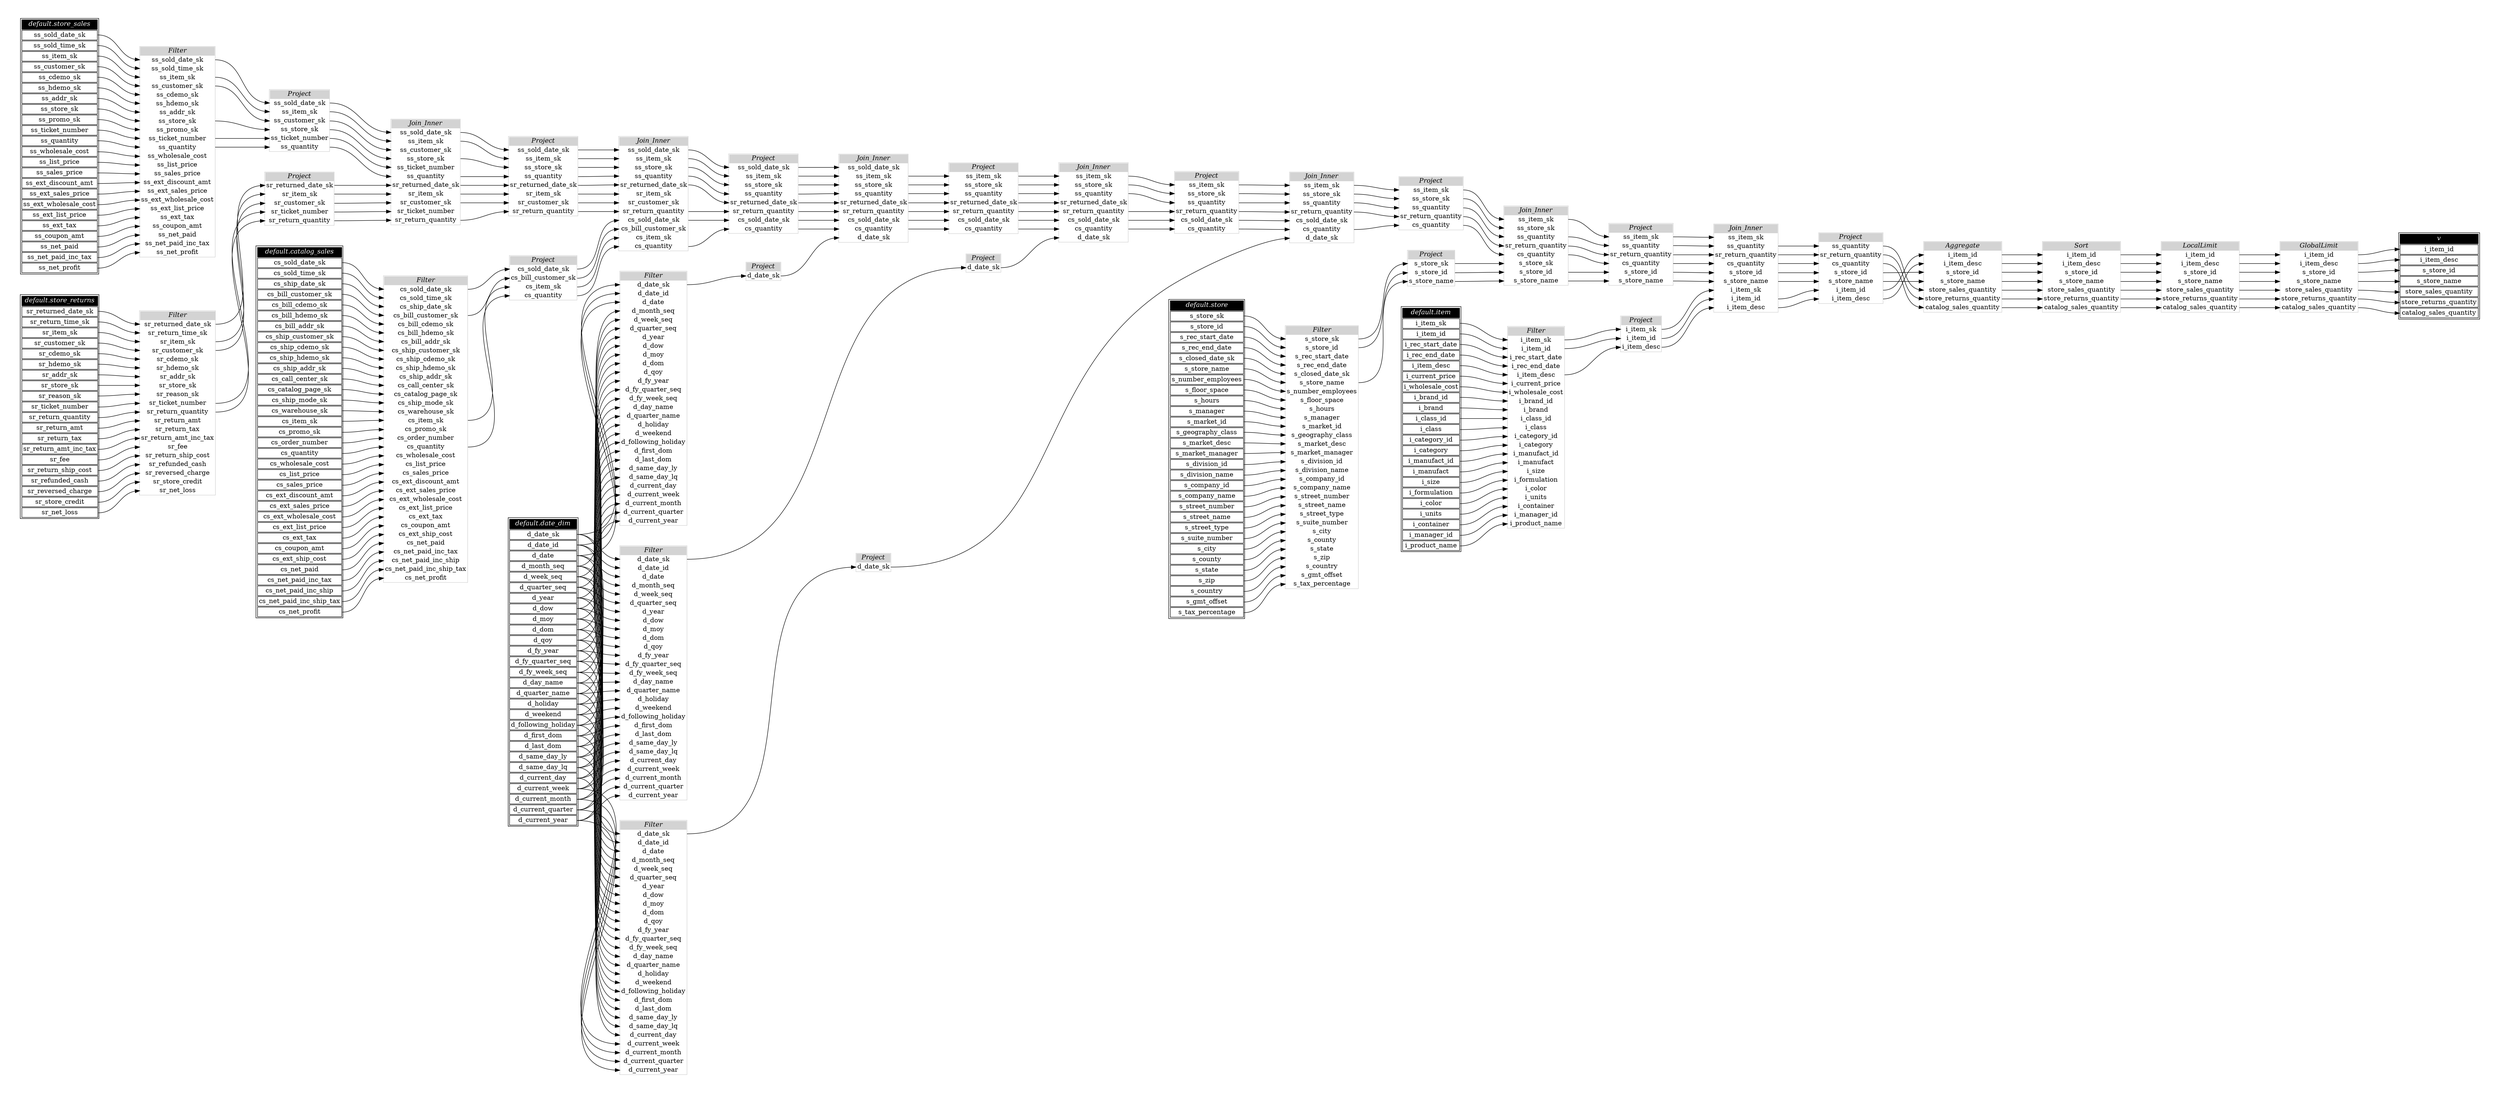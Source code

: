 // Automatically generated by TPCDSFlowTestSuite


digraph {
  graph [pad="0.5" nodesep="0.5" ranksep="1" fontname="Helvetica" rankdir=LR];
  node [shape=plaintext]

  
"Aggregate_7bb63c4" [label=<
<table color="lightgray" border="1" cellborder="0" cellspacing="0">
  <tr><td bgcolor="lightgray" port="nodeName"><i>Aggregate</i></td></tr>
  <tr><td port="0">i_item_id</td></tr>
<tr><td port="1">i_item_desc</td></tr>
<tr><td port="2">s_store_id</td></tr>
<tr><td port="3">s_store_name</td></tr>
<tr><td port="4">store_sales_quantity</td></tr>
<tr><td port="5">store_returns_quantity</td></tr>
<tr><td port="6">catalog_sales_quantity</td></tr>
</table>>];
     

"Filter_0dd4eaf" [label=<
<table color="lightgray" border="1" cellborder="0" cellspacing="0">
  <tr><td bgcolor="lightgray" port="nodeName"><i>Filter</i></td></tr>
  <tr><td port="0">i_item_sk</td></tr>
<tr><td port="1">i_item_id</td></tr>
<tr><td port="2">i_rec_start_date</td></tr>
<tr><td port="3">i_rec_end_date</td></tr>
<tr><td port="4">i_item_desc</td></tr>
<tr><td port="5">i_current_price</td></tr>
<tr><td port="6">i_wholesale_cost</td></tr>
<tr><td port="7">i_brand_id</td></tr>
<tr><td port="8">i_brand</td></tr>
<tr><td port="9">i_class_id</td></tr>
<tr><td port="10">i_class</td></tr>
<tr><td port="11">i_category_id</td></tr>
<tr><td port="12">i_category</td></tr>
<tr><td port="13">i_manufact_id</td></tr>
<tr><td port="14">i_manufact</td></tr>
<tr><td port="15">i_size</td></tr>
<tr><td port="16">i_formulation</td></tr>
<tr><td port="17">i_color</td></tr>
<tr><td port="18">i_units</td></tr>
<tr><td port="19">i_container</td></tr>
<tr><td port="20">i_manager_id</td></tr>
<tr><td port="21">i_product_name</td></tr>
</table>>];
     

"Filter_105c82f" [label=<
<table color="lightgray" border="1" cellborder="0" cellspacing="0">
  <tr><td bgcolor="lightgray" port="nodeName"><i>Filter</i></td></tr>
  <tr><td port="0">ss_sold_date_sk</td></tr>
<tr><td port="1">ss_sold_time_sk</td></tr>
<tr><td port="2">ss_item_sk</td></tr>
<tr><td port="3">ss_customer_sk</td></tr>
<tr><td port="4">ss_cdemo_sk</td></tr>
<tr><td port="5">ss_hdemo_sk</td></tr>
<tr><td port="6">ss_addr_sk</td></tr>
<tr><td port="7">ss_store_sk</td></tr>
<tr><td port="8">ss_promo_sk</td></tr>
<tr><td port="9">ss_ticket_number</td></tr>
<tr><td port="10">ss_quantity</td></tr>
<tr><td port="11">ss_wholesale_cost</td></tr>
<tr><td port="12">ss_list_price</td></tr>
<tr><td port="13">ss_sales_price</td></tr>
<tr><td port="14">ss_ext_discount_amt</td></tr>
<tr><td port="15">ss_ext_sales_price</td></tr>
<tr><td port="16">ss_ext_wholesale_cost</td></tr>
<tr><td port="17">ss_ext_list_price</td></tr>
<tr><td port="18">ss_ext_tax</td></tr>
<tr><td port="19">ss_coupon_amt</td></tr>
<tr><td port="20">ss_net_paid</td></tr>
<tr><td port="21">ss_net_paid_inc_tax</td></tr>
<tr><td port="22">ss_net_profit</td></tr>
</table>>];
     

"Filter_4283d60" [label=<
<table color="lightgray" border="1" cellborder="0" cellspacing="0">
  <tr><td bgcolor="lightgray" port="nodeName"><i>Filter</i></td></tr>
  <tr><td port="0">sr_returned_date_sk</td></tr>
<tr><td port="1">sr_return_time_sk</td></tr>
<tr><td port="2">sr_item_sk</td></tr>
<tr><td port="3">sr_customer_sk</td></tr>
<tr><td port="4">sr_cdemo_sk</td></tr>
<tr><td port="5">sr_hdemo_sk</td></tr>
<tr><td port="6">sr_addr_sk</td></tr>
<tr><td port="7">sr_store_sk</td></tr>
<tr><td port="8">sr_reason_sk</td></tr>
<tr><td port="9">sr_ticket_number</td></tr>
<tr><td port="10">sr_return_quantity</td></tr>
<tr><td port="11">sr_return_amt</td></tr>
<tr><td port="12">sr_return_tax</td></tr>
<tr><td port="13">sr_return_amt_inc_tax</td></tr>
<tr><td port="14">sr_fee</td></tr>
<tr><td port="15">sr_return_ship_cost</td></tr>
<tr><td port="16">sr_refunded_cash</td></tr>
<tr><td port="17">sr_reversed_charge</td></tr>
<tr><td port="18">sr_store_credit</td></tr>
<tr><td port="19">sr_net_loss</td></tr>
</table>>];
     

"Filter_c0fad43" [label=<
<table color="lightgray" border="1" cellborder="0" cellspacing="0">
  <tr><td bgcolor="lightgray" port="nodeName"><i>Filter</i></td></tr>
  <tr><td port="0">d_date_sk</td></tr>
<tr><td port="1">d_date_id</td></tr>
<tr><td port="2">d_date</td></tr>
<tr><td port="3">d_month_seq</td></tr>
<tr><td port="4">d_week_seq</td></tr>
<tr><td port="5">d_quarter_seq</td></tr>
<tr><td port="6">d_year</td></tr>
<tr><td port="7">d_dow</td></tr>
<tr><td port="8">d_moy</td></tr>
<tr><td port="9">d_dom</td></tr>
<tr><td port="10">d_qoy</td></tr>
<tr><td port="11">d_fy_year</td></tr>
<tr><td port="12">d_fy_quarter_seq</td></tr>
<tr><td port="13">d_fy_week_seq</td></tr>
<tr><td port="14">d_day_name</td></tr>
<tr><td port="15">d_quarter_name</td></tr>
<tr><td port="16">d_holiday</td></tr>
<tr><td port="17">d_weekend</td></tr>
<tr><td port="18">d_following_holiday</td></tr>
<tr><td port="19">d_first_dom</td></tr>
<tr><td port="20">d_last_dom</td></tr>
<tr><td port="21">d_same_day_ly</td></tr>
<tr><td port="22">d_same_day_lq</td></tr>
<tr><td port="23">d_current_day</td></tr>
<tr><td port="24">d_current_week</td></tr>
<tr><td port="25">d_current_month</td></tr>
<tr><td port="26">d_current_quarter</td></tr>
<tr><td port="27">d_current_year</td></tr>
</table>>];
     

"Filter_d4abba6" [label=<
<table color="lightgray" border="1" cellborder="0" cellspacing="0">
  <tr><td bgcolor="lightgray" port="nodeName"><i>Filter</i></td></tr>
  <tr><td port="0">s_store_sk</td></tr>
<tr><td port="1">s_store_id</td></tr>
<tr><td port="2">s_rec_start_date</td></tr>
<tr><td port="3">s_rec_end_date</td></tr>
<tr><td port="4">s_closed_date_sk</td></tr>
<tr><td port="5">s_store_name</td></tr>
<tr><td port="6">s_number_employees</td></tr>
<tr><td port="7">s_floor_space</td></tr>
<tr><td port="8">s_hours</td></tr>
<tr><td port="9">s_manager</td></tr>
<tr><td port="10">s_market_id</td></tr>
<tr><td port="11">s_geography_class</td></tr>
<tr><td port="12">s_market_desc</td></tr>
<tr><td port="13">s_market_manager</td></tr>
<tr><td port="14">s_division_id</td></tr>
<tr><td port="15">s_division_name</td></tr>
<tr><td port="16">s_company_id</td></tr>
<tr><td port="17">s_company_name</td></tr>
<tr><td port="18">s_street_number</td></tr>
<tr><td port="19">s_street_name</td></tr>
<tr><td port="20">s_street_type</td></tr>
<tr><td port="21">s_suite_number</td></tr>
<tr><td port="22">s_city</td></tr>
<tr><td port="23">s_county</td></tr>
<tr><td port="24">s_state</td></tr>
<tr><td port="25">s_zip</td></tr>
<tr><td port="26">s_country</td></tr>
<tr><td port="27">s_gmt_offset</td></tr>
<tr><td port="28">s_tax_percentage</td></tr>
</table>>];
     

"Filter_de6e43f" [label=<
<table color="lightgray" border="1" cellborder="0" cellspacing="0">
  <tr><td bgcolor="lightgray" port="nodeName"><i>Filter</i></td></tr>
  <tr><td port="0">d_date_sk</td></tr>
<tr><td port="1">d_date_id</td></tr>
<tr><td port="2">d_date</td></tr>
<tr><td port="3">d_month_seq</td></tr>
<tr><td port="4">d_week_seq</td></tr>
<tr><td port="5">d_quarter_seq</td></tr>
<tr><td port="6">d_year</td></tr>
<tr><td port="7">d_dow</td></tr>
<tr><td port="8">d_moy</td></tr>
<tr><td port="9">d_dom</td></tr>
<tr><td port="10">d_qoy</td></tr>
<tr><td port="11">d_fy_year</td></tr>
<tr><td port="12">d_fy_quarter_seq</td></tr>
<tr><td port="13">d_fy_week_seq</td></tr>
<tr><td port="14">d_day_name</td></tr>
<tr><td port="15">d_quarter_name</td></tr>
<tr><td port="16">d_holiday</td></tr>
<tr><td port="17">d_weekend</td></tr>
<tr><td port="18">d_following_holiday</td></tr>
<tr><td port="19">d_first_dom</td></tr>
<tr><td port="20">d_last_dom</td></tr>
<tr><td port="21">d_same_day_ly</td></tr>
<tr><td port="22">d_same_day_lq</td></tr>
<tr><td port="23">d_current_day</td></tr>
<tr><td port="24">d_current_week</td></tr>
<tr><td port="25">d_current_month</td></tr>
<tr><td port="26">d_current_quarter</td></tr>
<tr><td port="27">d_current_year</td></tr>
</table>>];
     

"Filter_e664146" [label=<
<table color="lightgray" border="1" cellborder="0" cellspacing="0">
  <tr><td bgcolor="lightgray" port="nodeName"><i>Filter</i></td></tr>
  <tr><td port="0">cs_sold_date_sk</td></tr>
<tr><td port="1">cs_sold_time_sk</td></tr>
<tr><td port="2">cs_ship_date_sk</td></tr>
<tr><td port="3">cs_bill_customer_sk</td></tr>
<tr><td port="4">cs_bill_cdemo_sk</td></tr>
<tr><td port="5">cs_bill_hdemo_sk</td></tr>
<tr><td port="6">cs_bill_addr_sk</td></tr>
<tr><td port="7">cs_ship_customer_sk</td></tr>
<tr><td port="8">cs_ship_cdemo_sk</td></tr>
<tr><td port="9">cs_ship_hdemo_sk</td></tr>
<tr><td port="10">cs_ship_addr_sk</td></tr>
<tr><td port="11">cs_call_center_sk</td></tr>
<tr><td port="12">cs_catalog_page_sk</td></tr>
<tr><td port="13">cs_ship_mode_sk</td></tr>
<tr><td port="14">cs_warehouse_sk</td></tr>
<tr><td port="15">cs_item_sk</td></tr>
<tr><td port="16">cs_promo_sk</td></tr>
<tr><td port="17">cs_order_number</td></tr>
<tr><td port="18">cs_quantity</td></tr>
<tr><td port="19">cs_wholesale_cost</td></tr>
<tr><td port="20">cs_list_price</td></tr>
<tr><td port="21">cs_sales_price</td></tr>
<tr><td port="22">cs_ext_discount_amt</td></tr>
<tr><td port="23">cs_ext_sales_price</td></tr>
<tr><td port="24">cs_ext_wholesale_cost</td></tr>
<tr><td port="25">cs_ext_list_price</td></tr>
<tr><td port="26">cs_ext_tax</td></tr>
<tr><td port="27">cs_coupon_amt</td></tr>
<tr><td port="28">cs_ext_ship_cost</td></tr>
<tr><td port="29">cs_net_paid</td></tr>
<tr><td port="30">cs_net_paid_inc_tax</td></tr>
<tr><td port="31">cs_net_paid_inc_ship</td></tr>
<tr><td port="32">cs_net_paid_inc_ship_tax</td></tr>
<tr><td port="33">cs_net_profit</td></tr>
</table>>];
     

"Filter_f612f21" [label=<
<table color="lightgray" border="1" cellborder="0" cellspacing="0">
  <tr><td bgcolor="lightgray" port="nodeName"><i>Filter</i></td></tr>
  <tr><td port="0">d_date_sk</td></tr>
<tr><td port="1">d_date_id</td></tr>
<tr><td port="2">d_date</td></tr>
<tr><td port="3">d_month_seq</td></tr>
<tr><td port="4">d_week_seq</td></tr>
<tr><td port="5">d_quarter_seq</td></tr>
<tr><td port="6">d_year</td></tr>
<tr><td port="7">d_dow</td></tr>
<tr><td port="8">d_moy</td></tr>
<tr><td port="9">d_dom</td></tr>
<tr><td port="10">d_qoy</td></tr>
<tr><td port="11">d_fy_year</td></tr>
<tr><td port="12">d_fy_quarter_seq</td></tr>
<tr><td port="13">d_fy_week_seq</td></tr>
<tr><td port="14">d_day_name</td></tr>
<tr><td port="15">d_quarter_name</td></tr>
<tr><td port="16">d_holiday</td></tr>
<tr><td port="17">d_weekend</td></tr>
<tr><td port="18">d_following_holiday</td></tr>
<tr><td port="19">d_first_dom</td></tr>
<tr><td port="20">d_last_dom</td></tr>
<tr><td port="21">d_same_day_ly</td></tr>
<tr><td port="22">d_same_day_lq</td></tr>
<tr><td port="23">d_current_day</td></tr>
<tr><td port="24">d_current_week</td></tr>
<tr><td port="25">d_current_month</td></tr>
<tr><td port="26">d_current_quarter</td></tr>
<tr><td port="27">d_current_year</td></tr>
</table>>];
     

"GlobalLimit_35c1fbc" [label=<
<table color="lightgray" border="1" cellborder="0" cellspacing="0">
  <tr><td bgcolor="lightgray" port="nodeName"><i>GlobalLimit</i></td></tr>
  <tr><td port="0">i_item_id</td></tr>
<tr><td port="1">i_item_desc</td></tr>
<tr><td port="2">s_store_id</td></tr>
<tr><td port="3">s_store_name</td></tr>
<tr><td port="4">store_sales_quantity</td></tr>
<tr><td port="5">store_returns_quantity</td></tr>
<tr><td port="6">catalog_sales_quantity</td></tr>
</table>>];
     

"Join_Inner_0db422b" [label=<
<table color="lightgray" border="1" cellborder="0" cellspacing="0">
  <tr><td bgcolor="lightgray" port="nodeName"><i>Join_Inner</i></td></tr>
  <tr><td port="0">ss_item_sk</td></tr>
<tr><td port="1">ss_quantity</td></tr>
<tr><td port="2">sr_return_quantity</td></tr>
<tr><td port="3">cs_quantity</td></tr>
<tr><td port="4">s_store_id</td></tr>
<tr><td port="5">s_store_name</td></tr>
<tr><td port="6">i_item_sk</td></tr>
<tr><td port="7">i_item_id</td></tr>
<tr><td port="8">i_item_desc</td></tr>
</table>>];
     

"Join_Inner_2536778" [label=<
<table color="lightgray" border="1" cellborder="0" cellspacing="0">
  <tr><td bgcolor="lightgray" port="nodeName"><i>Join_Inner</i></td></tr>
  <tr><td port="0">ss_item_sk</td></tr>
<tr><td port="1">ss_store_sk</td></tr>
<tr><td port="2">ss_quantity</td></tr>
<tr><td port="3">sr_return_quantity</td></tr>
<tr><td port="4">cs_sold_date_sk</td></tr>
<tr><td port="5">cs_quantity</td></tr>
<tr><td port="6">d_date_sk</td></tr>
</table>>];
     

"Join_Inner_59f799a" [label=<
<table color="lightgray" border="1" cellborder="0" cellspacing="0">
  <tr><td bgcolor="lightgray" port="nodeName"><i>Join_Inner</i></td></tr>
  <tr><td port="0">ss_sold_date_sk</td></tr>
<tr><td port="1">ss_item_sk</td></tr>
<tr><td port="2">ss_store_sk</td></tr>
<tr><td port="3">ss_quantity</td></tr>
<tr><td port="4">sr_returned_date_sk</td></tr>
<tr><td port="5">sr_return_quantity</td></tr>
<tr><td port="6">cs_sold_date_sk</td></tr>
<tr><td port="7">cs_quantity</td></tr>
<tr><td port="8">d_date_sk</td></tr>
</table>>];
     

"Join_Inner_711911e" [label=<
<table color="lightgray" border="1" cellborder="0" cellspacing="0">
  <tr><td bgcolor="lightgray" port="nodeName"><i>Join_Inner</i></td></tr>
  <tr><td port="0">ss_sold_date_sk</td></tr>
<tr><td port="1">ss_item_sk</td></tr>
<tr><td port="2">ss_customer_sk</td></tr>
<tr><td port="3">ss_store_sk</td></tr>
<tr><td port="4">ss_ticket_number</td></tr>
<tr><td port="5">ss_quantity</td></tr>
<tr><td port="6">sr_returned_date_sk</td></tr>
<tr><td port="7">sr_item_sk</td></tr>
<tr><td port="8">sr_customer_sk</td></tr>
<tr><td port="9">sr_ticket_number</td></tr>
<tr><td port="10">sr_return_quantity</td></tr>
</table>>];
     

"Join_Inner_73a84c2" [label=<
<table color="lightgray" border="1" cellborder="0" cellspacing="0">
  <tr><td bgcolor="lightgray" port="nodeName"><i>Join_Inner</i></td></tr>
  <tr><td port="0">ss_sold_date_sk</td></tr>
<tr><td port="1">ss_item_sk</td></tr>
<tr><td port="2">ss_store_sk</td></tr>
<tr><td port="3">ss_quantity</td></tr>
<tr><td port="4">sr_returned_date_sk</td></tr>
<tr><td port="5">sr_item_sk</td></tr>
<tr><td port="6">sr_customer_sk</td></tr>
<tr><td port="7">sr_return_quantity</td></tr>
<tr><td port="8">cs_sold_date_sk</td></tr>
<tr><td port="9">cs_bill_customer_sk</td></tr>
<tr><td port="10">cs_item_sk</td></tr>
<tr><td port="11">cs_quantity</td></tr>
</table>>];
     

"Join_Inner_77386c4" [label=<
<table color="lightgray" border="1" cellborder="0" cellspacing="0">
  <tr><td bgcolor="lightgray" port="nodeName"><i>Join_Inner</i></td></tr>
  <tr><td port="0">ss_item_sk</td></tr>
<tr><td port="1">ss_store_sk</td></tr>
<tr><td port="2">ss_quantity</td></tr>
<tr><td port="3">sr_returned_date_sk</td></tr>
<tr><td port="4">sr_return_quantity</td></tr>
<tr><td port="5">cs_sold_date_sk</td></tr>
<tr><td port="6">cs_quantity</td></tr>
<tr><td port="7">d_date_sk</td></tr>
</table>>];
     

"Join_Inner_78aa1e2" [label=<
<table color="lightgray" border="1" cellborder="0" cellspacing="0">
  <tr><td bgcolor="lightgray" port="nodeName"><i>Join_Inner</i></td></tr>
  <tr><td port="0">ss_item_sk</td></tr>
<tr><td port="1">ss_store_sk</td></tr>
<tr><td port="2">ss_quantity</td></tr>
<tr><td port="3">sr_return_quantity</td></tr>
<tr><td port="4">cs_quantity</td></tr>
<tr><td port="5">s_store_sk</td></tr>
<tr><td port="6">s_store_id</td></tr>
<tr><td port="7">s_store_name</td></tr>
</table>>];
     

"LocalLimit_752e448" [label=<
<table color="lightgray" border="1" cellborder="0" cellspacing="0">
  <tr><td bgcolor="lightgray" port="nodeName"><i>LocalLimit</i></td></tr>
  <tr><td port="0">i_item_id</td></tr>
<tr><td port="1">i_item_desc</td></tr>
<tr><td port="2">s_store_id</td></tr>
<tr><td port="3">s_store_name</td></tr>
<tr><td port="4">store_sales_quantity</td></tr>
<tr><td port="5">store_returns_quantity</td></tr>
<tr><td port="6">catalog_sales_quantity</td></tr>
</table>>];
     

"Project_1d50bc7" [label=<
<table color="lightgray" border="1" cellborder="0" cellspacing="0">
  <tr><td bgcolor="lightgray" port="nodeName"><i>Project</i></td></tr>
  <tr><td port="0">i_item_sk</td></tr>
<tr><td port="1">i_item_id</td></tr>
<tr><td port="2">i_item_desc</td></tr>
</table>>];
     

"Project_1f292dc" [label=<
<table color="lightgray" border="1" cellborder="0" cellspacing="0">
  <tr><td bgcolor="lightgray" port="nodeName"><i>Project</i></td></tr>
  <tr><td port="0">ss_quantity</td></tr>
<tr><td port="1">sr_return_quantity</td></tr>
<tr><td port="2">cs_quantity</td></tr>
<tr><td port="3">s_store_id</td></tr>
<tr><td port="4">s_store_name</td></tr>
<tr><td port="5">i_item_id</td></tr>
<tr><td port="6">i_item_desc</td></tr>
</table>>];
     

"Project_324c55c" [label=<
<table color="lightgray" border="1" cellborder="0" cellspacing="0">
  <tr><td bgcolor="lightgray" port="nodeName"><i>Project</i></td></tr>
  <tr><td port="0">ss_sold_date_sk</td></tr>
<tr><td port="1">ss_item_sk</td></tr>
<tr><td port="2">ss_store_sk</td></tr>
<tr><td port="3">ss_quantity</td></tr>
<tr><td port="4">sr_returned_date_sk</td></tr>
<tr><td port="5">sr_item_sk</td></tr>
<tr><td port="6">sr_customer_sk</td></tr>
<tr><td port="7">sr_return_quantity</td></tr>
</table>>];
     

"Project_431a20f" [label=<
<table color="lightgray" border="1" cellborder="0" cellspacing="0">
  <tr><td bgcolor="lightgray" port="nodeName"><i>Project</i></td></tr>
  <tr><td port="0">ss_item_sk</td></tr>
<tr><td port="1">ss_store_sk</td></tr>
<tr><td port="2">ss_quantity</td></tr>
<tr><td port="3">sr_returned_date_sk</td></tr>
<tr><td port="4">sr_return_quantity</td></tr>
<tr><td port="5">cs_sold_date_sk</td></tr>
<tr><td port="6">cs_quantity</td></tr>
</table>>];
     

"Project_49fddbd" [label=<
<table color="lightgray" border="1" cellborder="0" cellspacing="0">
  <tr><td bgcolor="lightgray" port="nodeName"><i>Project</i></td></tr>
  <tr><td port="0">s_store_sk</td></tr>
<tr><td port="1">s_store_id</td></tr>
<tr><td port="2">s_store_name</td></tr>
</table>>];
     

"Project_840f09f" [label=<
<table color="lightgray" border="1" cellborder="0" cellspacing="0">
  <tr><td bgcolor="lightgray" port="nodeName"><i>Project</i></td></tr>
  <tr><td port="0">d_date_sk</td></tr>
</table>>];
     

"Project_9114249" [label=<
<table color="lightgray" border="1" cellborder="0" cellspacing="0">
  <tr><td bgcolor="lightgray" port="nodeName"><i>Project</i></td></tr>
  <tr><td port="0">d_date_sk</td></tr>
</table>>];
     

"Project_a467692" [label=<
<table color="lightgray" border="1" cellborder="0" cellspacing="0">
  <tr><td bgcolor="lightgray" port="nodeName"><i>Project</i></td></tr>
  <tr><td port="0">sr_returned_date_sk</td></tr>
<tr><td port="1">sr_item_sk</td></tr>
<tr><td port="2">sr_customer_sk</td></tr>
<tr><td port="3">sr_ticket_number</td></tr>
<tr><td port="4">sr_return_quantity</td></tr>
</table>>];
     

"Project_abb97f4" [label=<
<table color="lightgray" border="1" cellborder="0" cellspacing="0">
  <tr><td bgcolor="lightgray" port="nodeName"><i>Project</i></td></tr>
  <tr><td port="0">cs_sold_date_sk</td></tr>
<tr><td port="1">cs_bill_customer_sk</td></tr>
<tr><td port="2">cs_item_sk</td></tr>
<tr><td port="3">cs_quantity</td></tr>
</table>>];
     

"Project_c782b08" [label=<
<table color="lightgray" border="1" cellborder="0" cellspacing="0">
  <tr><td bgcolor="lightgray" port="nodeName"><i>Project</i></td></tr>
  <tr><td port="0">d_date_sk</td></tr>
</table>>];
     

"Project_da16b73" [label=<
<table color="lightgray" border="1" cellborder="0" cellspacing="0">
  <tr><td bgcolor="lightgray" port="nodeName"><i>Project</i></td></tr>
  <tr><td port="0">ss_sold_date_sk</td></tr>
<tr><td port="1">ss_item_sk</td></tr>
<tr><td port="2">ss_store_sk</td></tr>
<tr><td port="3">ss_quantity</td></tr>
<tr><td port="4">sr_returned_date_sk</td></tr>
<tr><td port="5">sr_return_quantity</td></tr>
<tr><td port="6">cs_sold_date_sk</td></tr>
<tr><td port="7">cs_quantity</td></tr>
</table>>];
     

"Project_e0f7a93" [label=<
<table color="lightgray" border="1" cellborder="0" cellspacing="0">
  <tr><td bgcolor="lightgray" port="nodeName"><i>Project</i></td></tr>
  <tr><td port="0">ss_sold_date_sk</td></tr>
<tr><td port="1">ss_item_sk</td></tr>
<tr><td port="2">ss_customer_sk</td></tr>
<tr><td port="3">ss_store_sk</td></tr>
<tr><td port="4">ss_ticket_number</td></tr>
<tr><td port="5">ss_quantity</td></tr>
</table>>];
     

"Project_e3c5896" [label=<
<table color="lightgray" border="1" cellborder="0" cellspacing="0">
  <tr><td bgcolor="lightgray" port="nodeName"><i>Project</i></td></tr>
  <tr><td port="0">ss_item_sk</td></tr>
<tr><td port="1">ss_store_sk</td></tr>
<tr><td port="2">ss_quantity</td></tr>
<tr><td port="3">sr_return_quantity</td></tr>
<tr><td port="4">cs_quantity</td></tr>
</table>>];
     

"Project_ee5cb44" [label=<
<table color="lightgray" border="1" cellborder="0" cellspacing="0">
  <tr><td bgcolor="lightgray" port="nodeName"><i>Project</i></td></tr>
  <tr><td port="0">ss_item_sk</td></tr>
<tr><td port="1">ss_quantity</td></tr>
<tr><td port="2">sr_return_quantity</td></tr>
<tr><td port="3">cs_quantity</td></tr>
<tr><td port="4">s_store_id</td></tr>
<tr><td port="5">s_store_name</td></tr>
</table>>];
     

"Project_f6f1c2f" [label=<
<table color="lightgray" border="1" cellborder="0" cellspacing="0">
  <tr><td bgcolor="lightgray" port="nodeName"><i>Project</i></td></tr>
  <tr><td port="0">ss_item_sk</td></tr>
<tr><td port="1">ss_store_sk</td></tr>
<tr><td port="2">ss_quantity</td></tr>
<tr><td port="3">sr_return_quantity</td></tr>
<tr><td port="4">cs_sold_date_sk</td></tr>
<tr><td port="5">cs_quantity</td></tr>
</table>>];
     

"Sort_8603522" [label=<
<table color="lightgray" border="1" cellborder="0" cellspacing="0">
  <tr><td bgcolor="lightgray" port="nodeName"><i>Sort</i></td></tr>
  <tr><td port="0">i_item_id</td></tr>
<tr><td port="1">i_item_desc</td></tr>
<tr><td port="2">s_store_id</td></tr>
<tr><td port="3">s_store_name</td></tr>
<tr><td port="4">store_sales_quantity</td></tr>
<tr><td port="5">store_returns_quantity</td></tr>
<tr><td port="6">catalog_sales_quantity</td></tr>
</table>>];
     

"default.catalog_sales" [color="black" label=<
<table>
  <tr><td bgcolor="black" port="nodeName"><i><font color="white">default.catalog_sales</font></i></td></tr>
  <tr><td port="0">cs_sold_date_sk</td></tr>
<tr><td port="1">cs_sold_time_sk</td></tr>
<tr><td port="2">cs_ship_date_sk</td></tr>
<tr><td port="3">cs_bill_customer_sk</td></tr>
<tr><td port="4">cs_bill_cdemo_sk</td></tr>
<tr><td port="5">cs_bill_hdemo_sk</td></tr>
<tr><td port="6">cs_bill_addr_sk</td></tr>
<tr><td port="7">cs_ship_customer_sk</td></tr>
<tr><td port="8">cs_ship_cdemo_sk</td></tr>
<tr><td port="9">cs_ship_hdemo_sk</td></tr>
<tr><td port="10">cs_ship_addr_sk</td></tr>
<tr><td port="11">cs_call_center_sk</td></tr>
<tr><td port="12">cs_catalog_page_sk</td></tr>
<tr><td port="13">cs_ship_mode_sk</td></tr>
<tr><td port="14">cs_warehouse_sk</td></tr>
<tr><td port="15">cs_item_sk</td></tr>
<tr><td port="16">cs_promo_sk</td></tr>
<tr><td port="17">cs_order_number</td></tr>
<tr><td port="18">cs_quantity</td></tr>
<tr><td port="19">cs_wholesale_cost</td></tr>
<tr><td port="20">cs_list_price</td></tr>
<tr><td port="21">cs_sales_price</td></tr>
<tr><td port="22">cs_ext_discount_amt</td></tr>
<tr><td port="23">cs_ext_sales_price</td></tr>
<tr><td port="24">cs_ext_wholesale_cost</td></tr>
<tr><td port="25">cs_ext_list_price</td></tr>
<tr><td port="26">cs_ext_tax</td></tr>
<tr><td port="27">cs_coupon_amt</td></tr>
<tr><td port="28">cs_ext_ship_cost</td></tr>
<tr><td port="29">cs_net_paid</td></tr>
<tr><td port="30">cs_net_paid_inc_tax</td></tr>
<tr><td port="31">cs_net_paid_inc_ship</td></tr>
<tr><td port="32">cs_net_paid_inc_ship_tax</td></tr>
<tr><td port="33">cs_net_profit</td></tr>
</table>>];
     

"default.date_dim" [color="black" label=<
<table>
  <tr><td bgcolor="black" port="nodeName"><i><font color="white">default.date_dim</font></i></td></tr>
  <tr><td port="0">d_date_sk</td></tr>
<tr><td port="1">d_date_id</td></tr>
<tr><td port="2">d_date</td></tr>
<tr><td port="3">d_month_seq</td></tr>
<tr><td port="4">d_week_seq</td></tr>
<tr><td port="5">d_quarter_seq</td></tr>
<tr><td port="6">d_year</td></tr>
<tr><td port="7">d_dow</td></tr>
<tr><td port="8">d_moy</td></tr>
<tr><td port="9">d_dom</td></tr>
<tr><td port="10">d_qoy</td></tr>
<tr><td port="11">d_fy_year</td></tr>
<tr><td port="12">d_fy_quarter_seq</td></tr>
<tr><td port="13">d_fy_week_seq</td></tr>
<tr><td port="14">d_day_name</td></tr>
<tr><td port="15">d_quarter_name</td></tr>
<tr><td port="16">d_holiday</td></tr>
<tr><td port="17">d_weekend</td></tr>
<tr><td port="18">d_following_holiday</td></tr>
<tr><td port="19">d_first_dom</td></tr>
<tr><td port="20">d_last_dom</td></tr>
<tr><td port="21">d_same_day_ly</td></tr>
<tr><td port="22">d_same_day_lq</td></tr>
<tr><td port="23">d_current_day</td></tr>
<tr><td port="24">d_current_week</td></tr>
<tr><td port="25">d_current_month</td></tr>
<tr><td port="26">d_current_quarter</td></tr>
<tr><td port="27">d_current_year</td></tr>
</table>>];
     

"default.item" [color="black" label=<
<table>
  <tr><td bgcolor="black" port="nodeName"><i><font color="white">default.item</font></i></td></tr>
  <tr><td port="0">i_item_sk</td></tr>
<tr><td port="1">i_item_id</td></tr>
<tr><td port="2">i_rec_start_date</td></tr>
<tr><td port="3">i_rec_end_date</td></tr>
<tr><td port="4">i_item_desc</td></tr>
<tr><td port="5">i_current_price</td></tr>
<tr><td port="6">i_wholesale_cost</td></tr>
<tr><td port="7">i_brand_id</td></tr>
<tr><td port="8">i_brand</td></tr>
<tr><td port="9">i_class_id</td></tr>
<tr><td port="10">i_class</td></tr>
<tr><td port="11">i_category_id</td></tr>
<tr><td port="12">i_category</td></tr>
<tr><td port="13">i_manufact_id</td></tr>
<tr><td port="14">i_manufact</td></tr>
<tr><td port="15">i_size</td></tr>
<tr><td port="16">i_formulation</td></tr>
<tr><td port="17">i_color</td></tr>
<tr><td port="18">i_units</td></tr>
<tr><td port="19">i_container</td></tr>
<tr><td port="20">i_manager_id</td></tr>
<tr><td port="21">i_product_name</td></tr>
</table>>];
     

"default.store" [color="black" label=<
<table>
  <tr><td bgcolor="black" port="nodeName"><i><font color="white">default.store</font></i></td></tr>
  <tr><td port="0">s_store_sk</td></tr>
<tr><td port="1">s_store_id</td></tr>
<tr><td port="2">s_rec_start_date</td></tr>
<tr><td port="3">s_rec_end_date</td></tr>
<tr><td port="4">s_closed_date_sk</td></tr>
<tr><td port="5">s_store_name</td></tr>
<tr><td port="6">s_number_employees</td></tr>
<tr><td port="7">s_floor_space</td></tr>
<tr><td port="8">s_hours</td></tr>
<tr><td port="9">s_manager</td></tr>
<tr><td port="10">s_market_id</td></tr>
<tr><td port="11">s_geography_class</td></tr>
<tr><td port="12">s_market_desc</td></tr>
<tr><td port="13">s_market_manager</td></tr>
<tr><td port="14">s_division_id</td></tr>
<tr><td port="15">s_division_name</td></tr>
<tr><td port="16">s_company_id</td></tr>
<tr><td port="17">s_company_name</td></tr>
<tr><td port="18">s_street_number</td></tr>
<tr><td port="19">s_street_name</td></tr>
<tr><td port="20">s_street_type</td></tr>
<tr><td port="21">s_suite_number</td></tr>
<tr><td port="22">s_city</td></tr>
<tr><td port="23">s_county</td></tr>
<tr><td port="24">s_state</td></tr>
<tr><td port="25">s_zip</td></tr>
<tr><td port="26">s_country</td></tr>
<tr><td port="27">s_gmt_offset</td></tr>
<tr><td port="28">s_tax_percentage</td></tr>
</table>>];
     

"default.store_returns" [color="black" label=<
<table>
  <tr><td bgcolor="black" port="nodeName"><i><font color="white">default.store_returns</font></i></td></tr>
  <tr><td port="0">sr_returned_date_sk</td></tr>
<tr><td port="1">sr_return_time_sk</td></tr>
<tr><td port="2">sr_item_sk</td></tr>
<tr><td port="3">sr_customer_sk</td></tr>
<tr><td port="4">sr_cdemo_sk</td></tr>
<tr><td port="5">sr_hdemo_sk</td></tr>
<tr><td port="6">sr_addr_sk</td></tr>
<tr><td port="7">sr_store_sk</td></tr>
<tr><td port="8">sr_reason_sk</td></tr>
<tr><td port="9">sr_ticket_number</td></tr>
<tr><td port="10">sr_return_quantity</td></tr>
<tr><td port="11">sr_return_amt</td></tr>
<tr><td port="12">sr_return_tax</td></tr>
<tr><td port="13">sr_return_amt_inc_tax</td></tr>
<tr><td port="14">sr_fee</td></tr>
<tr><td port="15">sr_return_ship_cost</td></tr>
<tr><td port="16">sr_refunded_cash</td></tr>
<tr><td port="17">sr_reversed_charge</td></tr>
<tr><td port="18">sr_store_credit</td></tr>
<tr><td port="19">sr_net_loss</td></tr>
</table>>];
     

"default.store_sales" [color="black" label=<
<table>
  <tr><td bgcolor="black" port="nodeName"><i><font color="white">default.store_sales</font></i></td></tr>
  <tr><td port="0">ss_sold_date_sk</td></tr>
<tr><td port="1">ss_sold_time_sk</td></tr>
<tr><td port="2">ss_item_sk</td></tr>
<tr><td port="3">ss_customer_sk</td></tr>
<tr><td port="4">ss_cdemo_sk</td></tr>
<tr><td port="5">ss_hdemo_sk</td></tr>
<tr><td port="6">ss_addr_sk</td></tr>
<tr><td port="7">ss_store_sk</td></tr>
<tr><td port="8">ss_promo_sk</td></tr>
<tr><td port="9">ss_ticket_number</td></tr>
<tr><td port="10">ss_quantity</td></tr>
<tr><td port="11">ss_wholesale_cost</td></tr>
<tr><td port="12">ss_list_price</td></tr>
<tr><td port="13">ss_sales_price</td></tr>
<tr><td port="14">ss_ext_discount_amt</td></tr>
<tr><td port="15">ss_ext_sales_price</td></tr>
<tr><td port="16">ss_ext_wholesale_cost</td></tr>
<tr><td port="17">ss_ext_list_price</td></tr>
<tr><td port="18">ss_ext_tax</td></tr>
<tr><td port="19">ss_coupon_amt</td></tr>
<tr><td port="20">ss_net_paid</td></tr>
<tr><td port="21">ss_net_paid_inc_tax</td></tr>
<tr><td port="22">ss_net_profit</td></tr>
</table>>];
     

"v" [color="black" label=<
<table>
  <tr><td bgcolor="black" port="nodeName"><i><font color="white">v</font></i></td></tr>
  <tr><td port="0">i_item_id</td></tr>
<tr><td port="1">i_item_desc</td></tr>
<tr><td port="2">s_store_id</td></tr>
<tr><td port="3">s_store_name</td></tr>
<tr><td port="4">store_sales_quantity</td></tr>
<tr><td port="5">store_returns_quantity</td></tr>
<tr><td port="6">catalog_sales_quantity</td></tr>
</table>>];
     
  "Aggregate_7bb63c4":0 -> "Sort_8603522":0;
"Aggregate_7bb63c4":1 -> "Sort_8603522":1;
"Aggregate_7bb63c4":2 -> "Sort_8603522":2;
"Aggregate_7bb63c4":3 -> "Sort_8603522":3;
"Aggregate_7bb63c4":4 -> "Sort_8603522":4;
"Aggregate_7bb63c4":5 -> "Sort_8603522":5;
"Aggregate_7bb63c4":6 -> "Sort_8603522":6;
"Filter_0dd4eaf":0 -> "Project_1d50bc7":0;
"Filter_0dd4eaf":1 -> "Project_1d50bc7":1;
"Filter_0dd4eaf":4 -> "Project_1d50bc7":2;
"Filter_105c82f":0 -> "Project_e0f7a93":0;
"Filter_105c82f":10 -> "Project_e0f7a93":5;
"Filter_105c82f":2 -> "Project_e0f7a93":1;
"Filter_105c82f":3 -> "Project_e0f7a93":2;
"Filter_105c82f":7 -> "Project_e0f7a93":3;
"Filter_105c82f":9 -> "Project_e0f7a93":4;
"Filter_4283d60":0 -> "Project_a467692":0;
"Filter_4283d60":10 -> "Project_a467692":4;
"Filter_4283d60":2 -> "Project_a467692":1;
"Filter_4283d60":3 -> "Project_a467692":2;
"Filter_4283d60":9 -> "Project_a467692":3;
"Filter_c0fad43":0 -> "Project_9114249":0;
"Filter_d4abba6":0 -> "Project_49fddbd":0;
"Filter_d4abba6":1 -> "Project_49fddbd":1;
"Filter_d4abba6":5 -> "Project_49fddbd":2;
"Filter_de6e43f":0 -> "Project_840f09f":0;
"Filter_e664146":0 -> "Project_abb97f4":0;
"Filter_e664146":15 -> "Project_abb97f4":2;
"Filter_e664146":18 -> "Project_abb97f4":3;
"Filter_e664146":3 -> "Project_abb97f4":1;
"Filter_f612f21":0 -> "Project_c782b08":0;
"GlobalLimit_35c1fbc":0 -> "v":0;
"GlobalLimit_35c1fbc":1 -> "v":1;
"GlobalLimit_35c1fbc":2 -> "v":2;
"GlobalLimit_35c1fbc":3 -> "v":3;
"GlobalLimit_35c1fbc":4 -> "v":4;
"GlobalLimit_35c1fbc":5 -> "v":5;
"GlobalLimit_35c1fbc":6 -> "v":6;
"Join_Inner_0db422b":1 -> "Project_1f292dc":0;
"Join_Inner_0db422b":2 -> "Project_1f292dc":1;
"Join_Inner_0db422b":3 -> "Project_1f292dc":2;
"Join_Inner_0db422b":4 -> "Project_1f292dc":3;
"Join_Inner_0db422b":5 -> "Project_1f292dc":4;
"Join_Inner_0db422b":7 -> "Project_1f292dc":5;
"Join_Inner_0db422b":8 -> "Project_1f292dc":6;
"Join_Inner_2536778":0 -> "Project_e3c5896":0;
"Join_Inner_2536778":1 -> "Project_e3c5896":1;
"Join_Inner_2536778":2 -> "Project_e3c5896":2;
"Join_Inner_2536778":3 -> "Project_e3c5896":3;
"Join_Inner_2536778":5 -> "Project_e3c5896":4;
"Join_Inner_59f799a":1 -> "Project_431a20f":0;
"Join_Inner_59f799a":2 -> "Project_431a20f":1;
"Join_Inner_59f799a":3 -> "Project_431a20f":2;
"Join_Inner_59f799a":4 -> "Project_431a20f":3;
"Join_Inner_59f799a":5 -> "Project_431a20f":4;
"Join_Inner_59f799a":6 -> "Project_431a20f":5;
"Join_Inner_59f799a":7 -> "Project_431a20f":6;
"Join_Inner_711911e":0 -> "Project_324c55c":0;
"Join_Inner_711911e":1 -> "Project_324c55c":1;
"Join_Inner_711911e":10 -> "Project_324c55c":7;
"Join_Inner_711911e":3 -> "Project_324c55c":2;
"Join_Inner_711911e":5 -> "Project_324c55c":3;
"Join_Inner_711911e":6 -> "Project_324c55c":4;
"Join_Inner_711911e":7 -> "Project_324c55c":5;
"Join_Inner_711911e":8 -> "Project_324c55c":6;
"Join_Inner_73a84c2":0 -> "Project_da16b73":0;
"Join_Inner_73a84c2":1 -> "Project_da16b73":1;
"Join_Inner_73a84c2":11 -> "Project_da16b73":7;
"Join_Inner_73a84c2":2 -> "Project_da16b73":2;
"Join_Inner_73a84c2":3 -> "Project_da16b73":3;
"Join_Inner_73a84c2":4 -> "Project_da16b73":4;
"Join_Inner_73a84c2":7 -> "Project_da16b73":5;
"Join_Inner_73a84c2":8 -> "Project_da16b73":6;
"Join_Inner_77386c4":0 -> "Project_f6f1c2f":0;
"Join_Inner_77386c4":1 -> "Project_f6f1c2f":1;
"Join_Inner_77386c4":2 -> "Project_f6f1c2f":2;
"Join_Inner_77386c4":4 -> "Project_f6f1c2f":3;
"Join_Inner_77386c4":5 -> "Project_f6f1c2f":4;
"Join_Inner_77386c4":6 -> "Project_f6f1c2f":5;
"Join_Inner_78aa1e2":0 -> "Project_ee5cb44":0;
"Join_Inner_78aa1e2":2 -> "Project_ee5cb44":1;
"Join_Inner_78aa1e2":3 -> "Project_ee5cb44":2;
"Join_Inner_78aa1e2":4 -> "Project_ee5cb44":3;
"Join_Inner_78aa1e2":6 -> "Project_ee5cb44":4;
"Join_Inner_78aa1e2":7 -> "Project_ee5cb44":5;
"LocalLimit_752e448":0 -> "GlobalLimit_35c1fbc":0;
"LocalLimit_752e448":1 -> "GlobalLimit_35c1fbc":1;
"LocalLimit_752e448":2 -> "GlobalLimit_35c1fbc":2;
"LocalLimit_752e448":3 -> "GlobalLimit_35c1fbc":3;
"LocalLimit_752e448":4 -> "GlobalLimit_35c1fbc":4;
"LocalLimit_752e448":5 -> "GlobalLimit_35c1fbc":5;
"LocalLimit_752e448":6 -> "GlobalLimit_35c1fbc":6;
"Project_1d50bc7":0 -> "Join_Inner_0db422b":6;
"Project_1d50bc7":1 -> "Join_Inner_0db422b":7;
"Project_1d50bc7":2 -> "Join_Inner_0db422b":8;
"Project_1f292dc":0 -> "Aggregate_7bb63c4":4;
"Project_1f292dc":1 -> "Aggregate_7bb63c4":5;
"Project_1f292dc":2 -> "Aggregate_7bb63c4":6;
"Project_1f292dc":3 -> "Aggregate_7bb63c4":2;
"Project_1f292dc":4 -> "Aggregate_7bb63c4":3;
"Project_1f292dc":5 -> "Aggregate_7bb63c4":0;
"Project_1f292dc":6 -> "Aggregate_7bb63c4":1;
"Project_324c55c":0 -> "Join_Inner_73a84c2":0;
"Project_324c55c":1 -> "Join_Inner_73a84c2":1;
"Project_324c55c":2 -> "Join_Inner_73a84c2":2;
"Project_324c55c":3 -> "Join_Inner_73a84c2":3;
"Project_324c55c":4 -> "Join_Inner_73a84c2":4;
"Project_324c55c":5 -> "Join_Inner_73a84c2":5;
"Project_324c55c":6 -> "Join_Inner_73a84c2":6;
"Project_324c55c":7 -> "Join_Inner_73a84c2":7;
"Project_431a20f":0 -> "Join_Inner_77386c4":0;
"Project_431a20f":1 -> "Join_Inner_77386c4":1;
"Project_431a20f":2 -> "Join_Inner_77386c4":2;
"Project_431a20f":3 -> "Join_Inner_77386c4":3;
"Project_431a20f":4 -> "Join_Inner_77386c4":4;
"Project_431a20f":5 -> "Join_Inner_77386c4":5;
"Project_431a20f":6 -> "Join_Inner_77386c4":6;
"Project_49fddbd":0 -> "Join_Inner_78aa1e2":5;
"Project_49fddbd":1 -> "Join_Inner_78aa1e2":6;
"Project_49fddbd":2 -> "Join_Inner_78aa1e2":7;
"Project_840f09f":0 -> "Join_Inner_77386c4":7;
"Project_9114249":0 -> "Join_Inner_59f799a":8;
"Project_a467692":0 -> "Join_Inner_711911e":6;
"Project_a467692":1 -> "Join_Inner_711911e":7;
"Project_a467692":2 -> "Join_Inner_711911e":8;
"Project_a467692":3 -> "Join_Inner_711911e":9;
"Project_a467692":4 -> "Join_Inner_711911e":10;
"Project_abb97f4":0 -> "Join_Inner_73a84c2":8;
"Project_abb97f4":1 -> "Join_Inner_73a84c2":9;
"Project_abb97f4":2 -> "Join_Inner_73a84c2":10;
"Project_abb97f4":3 -> "Join_Inner_73a84c2":11;
"Project_c782b08":0 -> "Join_Inner_2536778":6;
"Project_da16b73":0 -> "Join_Inner_59f799a":0;
"Project_da16b73":1 -> "Join_Inner_59f799a":1;
"Project_da16b73":2 -> "Join_Inner_59f799a":2;
"Project_da16b73":3 -> "Join_Inner_59f799a":3;
"Project_da16b73":4 -> "Join_Inner_59f799a":4;
"Project_da16b73":5 -> "Join_Inner_59f799a":5;
"Project_da16b73":6 -> "Join_Inner_59f799a":6;
"Project_da16b73":7 -> "Join_Inner_59f799a":7;
"Project_e0f7a93":0 -> "Join_Inner_711911e":0;
"Project_e0f7a93":1 -> "Join_Inner_711911e":1;
"Project_e0f7a93":2 -> "Join_Inner_711911e":2;
"Project_e0f7a93":3 -> "Join_Inner_711911e":3;
"Project_e0f7a93":4 -> "Join_Inner_711911e":4;
"Project_e0f7a93":5 -> "Join_Inner_711911e":5;
"Project_e3c5896":0 -> "Join_Inner_78aa1e2":0;
"Project_e3c5896":1 -> "Join_Inner_78aa1e2":1;
"Project_e3c5896":2 -> "Join_Inner_78aa1e2":2;
"Project_e3c5896":3 -> "Join_Inner_78aa1e2":3;
"Project_e3c5896":4 -> "Join_Inner_78aa1e2":4;
"Project_ee5cb44":0 -> "Join_Inner_0db422b":0;
"Project_ee5cb44":1 -> "Join_Inner_0db422b":1;
"Project_ee5cb44":2 -> "Join_Inner_0db422b":2;
"Project_ee5cb44":3 -> "Join_Inner_0db422b":3;
"Project_ee5cb44":4 -> "Join_Inner_0db422b":4;
"Project_ee5cb44":5 -> "Join_Inner_0db422b":5;
"Project_f6f1c2f":0 -> "Join_Inner_2536778":0;
"Project_f6f1c2f":1 -> "Join_Inner_2536778":1;
"Project_f6f1c2f":2 -> "Join_Inner_2536778":2;
"Project_f6f1c2f":3 -> "Join_Inner_2536778":3;
"Project_f6f1c2f":4 -> "Join_Inner_2536778":4;
"Project_f6f1c2f":5 -> "Join_Inner_2536778":5;
"Sort_8603522":0 -> "LocalLimit_752e448":0;
"Sort_8603522":1 -> "LocalLimit_752e448":1;
"Sort_8603522":2 -> "LocalLimit_752e448":2;
"Sort_8603522":3 -> "LocalLimit_752e448":3;
"Sort_8603522":4 -> "LocalLimit_752e448":4;
"Sort_8603522":5 -> "LocalLimit_752e448":5;
"Sort_8603522":6 -> "LocalLimit_752e448":6;
"default.catalog_sales":0 -> "Filter_e664146":0;
"default.catalog_sales":1 -> "Filter_e664146":1;
"default.catalog_sales":10 -> "Filter_e664146":10;
"default.catalog_sales":11 -> "Filter_e664146":11;
"default.catalog_sales":12 -> "Filter_e664146":12;
"default.catalog_sales":13 -> "Filter_e664146":13;
"default.catalog_sales":14 -> "Filter_e664146":14;
"default.catalog_sales":15 -> "Filter_e664146":15;
"default.catalog_sales":16 -> "Filter_e664146":16;
"default.catalog_sales":17 -> "Filter_e664146":17;
"default.catalog_sales":18 -> "Filter_e664146":18;
"default.catalog_sales":19 -> "Filter_e664146":19;
"default.catalog_sales":2 -> "Filter_e664146":2;
"default.catalog_sales":20 -> "Filter_e664146":20;
"default.catalog_sales":21 -> "Filter_e664146":21;
"default.catalog_sales":22 -> "Filter_e664146":22;
"default.catalog_sales":23 -> "Filter_e664146":23;
"default.catalog_sales":24 -> "Filter_e664146":24;
"default.catalog_sales":25 -> "Filter_e664146":25;
"default.catalog_sales":26 -> "Filter_e664146":26;
"default.catalog_sales":27 -> "Filter_e664146":27;
"default.catalog_sales":28 -> "Filter_e664146":28;
"default.catalog_sales":29 -> "Filter_e664146":29;
"default.catalog_sales":3 -> "Filter_e664146":3;
"default.catalog_sales":30 -> "Filter_e664146":30;
"default.catalog_sales":31 -> "Filter_e664146":31;
"default.catalog_sales":32 -> "Filter_e664146":32;
"default.catalog_sales":33 -> "Filter_e664146":33;
"default.catalog_sales":4 -> "Filter_e664146":4;
"default.catalog_sales":5 -> "Filter_e664146":5;
"default.catalog_sales":6 -> "Filter_e664146":6;
"default.catalog_sales":7 -> "Filter_e664146":7;
"default.catalog_sales":8 -> "Filter_e664146":8;
"default.catalog_sales":9 -> "Filter_e664146":9;
"default.date_dim":0 -> "Filter_c0fad43":0;
"default.date_dim":0 -> "Filter_de6e43f":0;
"default.date_dim":0 -> "Filter_f612f21":0;
"default.date_dim":1 -> "Filter_c0fad43":1;
"default.date_dim":1 -> "Filter_de6e43f":1;
"default.date_dim":1 -> "Filter_f612f21":1;
"default.date_dim":10 -> "Filter_c0fad43":10;
"default.date_dim":10 -> "Filter_de6e43f":10;
"default.date_dim":10 -> "Filter_f612f21":10;
"default.date_dim":11 -> "Filter_c0fad43":11;
"default.date_dim":11 -> "Filter_de6e43f":11;
"default.date_dim":11 -> "Filter_f612f21":11;
"default.date_dim":12 -> "Filter_c0fad43":12;
"default.date_dim":12 -> "Filter_de6e43f":12;
"default.date_dim":12 -> "Filter_f612f21":12;
"default.date_dim":13 -> "Filter_c0fad43":13;
"default.date_dim":13 -> "Filter_de6e43f":13;
"default.date_dim":13 -> "Filter_f612f21":13;
"default.date_dim":14 -> "Filter_c0fad43":14;
"default.date_dim":14 -> "Filter_de6e43f":14;
"default.date_dim":14 -> "Filter_f612f21":14;
"default.date_dim":15 -> "Filter_c0fad43":15;
"default.date_dim":15 -> "Filter_de6e43f":15;
"default.date_dim":15 -> "Filter_f612f21":15;
"default.date_dim":16 -> "Filter_c0fad43":16;
"default.date_dim":16 -> "Filter_de6e43f":16;
"default.date_dim":16 -> "Filter_f612f21":16;
"default.date_dim":17 -> "Filter_c0fad43":17;
"default.date_dim":17 -> "Filter_de6e43f":17;
"default.date_dim":17 -> "Filter_f612f21":17;
"default.date_dim":18 -> "Filter_c0fad43":18;
"default.date_dim":18 -> "Filter_de6e43f":18;
"default.date_dim":18 -> "Filter_f612f21":18;
"default.date_dim":19 -> "Filter_c0fad43":19;
"default.date_dim":19 -> "Filter_de6e43f":19;
"default.date_dim":19 -> "Filter_f612f21":19;
"default.date_dim":2 -> "Filter_c0fad43":2;
"default.date_dim":2 -> "Filter_de6e43f":2;
"default.date_dim":2 -> "Filter_f612f21":2;
"default.date_dim":20 -> "Filter_c0fad43":20;
"default.date_dim":20 -> "Filter_de6e43f":20;
"default.date_dim":20 -> "Filter_f612f21":20;
"default.date_dim":21 -> "Filter_c0fad43":21;
"default.date_dim":21 -> "Filter_de6e43f":21;
"default.date_dim":21 -> "Filter_f612f21":21;
"default.date_dim":22 -> "Filter_c0fad43":22;
"default.date_dim":22 -> "Filter_de6e43f":22;
"default.date_dim":22 -> "Filter_f612f21":22;
"default.date_dim":23 -> "Filter_c0fad43":23;
"default.date_dim":23 -> "Filter_de6e43f":23;
"default.date_dim":23 -> "Filter_f612f21":23;
"default.date_dim":24 -> "Filter_c0fad43":24;
"default.date_dim":24 -> "Filter_de6e43f":24;
"default.date_dim":24 -> "Filter_f612f21":24;
"default.date_dim":25 -> "Filter_c0fad43":25;
"default.date_dim":25 -> "Filter_de6e43f":25;
"default.date_dim":25 -> "Filter_f612f21":25;
"default.date_dim":26 -> "Filter_c0fad43":26;
"default.date_dim":26 -> "Filter_de6e43f":26;
"default.date_dim":26 -> "Filter_f612f21":26;
"default.date_dim":27 -> "Filter_c0fad43":27;
"default.date_dim":27 -> "Filter_de6e43f":27;
"default.date_dim":27 -> "Filter_f612f21":27;
"default.date_dim":3 -> "Filter_c0fad43":3;
"default.date_dim":3 -> "Filter_de6e43f":3;
"default.date_dim":3 -> "Filter_f612f21":3;
"default.date_dim":4 -> "Filter_c0fad43":4;
"default.date_dim":4 -> "Filter_de6e43f":4;
"default.date_dim":4 -> "Filter_f612f21":4;
"default.date_dim":5 -> "Filter_c0fad43":5;
"default.date_dim":5 -> "Filter_de6e43f":5;
"default.date_dim":5 -> "Filter_f612f21":5;
"default.date_dim":6 -> "Filter_c0fad43":6;
"default.date_dim":6 -> "Filter_de6e43f":6;
"default.date_dim":6 -> "Filter_f612f21":6;
"default.date_dim":7 -> "Filter_c0fad43":7;
"default.date_dim":7 -> "Filter_de6e43f":7;
"default.date_dim":7 -> "Filter_f612f21":7;
"default.date_dim":8 -> "Filter_c0fad43":8;
"default.date_dim":8 -> "Filter_de6e43f":8;
"default.date_dim":8 -> "Filter_f612f21":8;
"default.date_dim":9 -> "Filter_c0fad43":9;
"default.date_dim":9 -> "Filter_de6e43f":9;
"default.date_dim":9 -> "Filter_f612f21":9;
"default.item":0 -> "Filter_0dd4eaf":0;
"default.item":1 -> "Filter_0dd4eaf":1;
"default.item":10 -> "Filter_0dd4eaf":10;
"default.item":11 -> "Filter_0dd4eaf":11;
"default.item":12 -> "Filter_0dd4eaf":12;
"default.item":13 -> "Filter_0dd4eaf":13;
"default.item":14 -> "Filter_0dd4eaf":14;
"default.item":15 -> "Filter_0dd4eaf":15;
"default.item":16 -> "Filter_0dd4eaf":16;
"default.item":17 -> "Filter_0dd4eaf":17;
"default.item":18 -> "Filter_0dd4eaf":18;
"default.item":19 -> "Filter_0dd4eaf":19;
"default.item":2 -> "Filter_0dd4eaf":2;
"default.item":20 -> "Filter_0dd4eaf":20;
"default.item":21 -> "Filter_0dd4eaf":21;
"default.item":3 -> "Filter_0dd4eaf":3;
"default.item":4 -> "Filter_0dd4eaf":4;
"default.item":5 -> "Filter_0dd4eaf":5;
"default.item":6 -> "Filter_0dd4eaf":6;
"default.item":7 -> "Filter_0dd4eaf":7;
"default.item":8 -> "Filter_0dd4eaf":8;
"default.item":9 -> "Filter_0dd4eaf":9;
"default.store":0 -> "Filter_d4abba6":0;
"default.store":1 -> "Filter_d4abba6":1;
"default.store":10 -> "Filter_d4abba6":10;
"default.store":11 -> "Filter_d4abba6":11;
"default.store":12 -> "Filter_d4abba6":12;
"default.store":13 -> "Filter_d4abba6":13;
"default.store":14 -> "Filter_d4abba6":14;
"default.store":15 -> "Filter_d4abba6":15;
"default.store":16 -> "Filter_d4abba6":16;
"default.store":17 -> "Filter_d4abba6":17;
"default.store":18 -> "Filter_d4abba6":18;
"default.store":19 -> "Filter_d4abba6":19;
"default.store":2 -> "Filter_d4abba6":2;
"default.store":20 -> "Filter_d4abba6":20;
"default.store":21 -> "Filter_d4abba6":21;
"default.store":22 -> "Filter_d4abba6":22;
"default.store":23 -> "Filter_d4abba6":23;
"default.store":24 -> "Filter_d4abba6":24;
"default.store":25 -> "Filter_d4abba6":25;
"default.store":26 -> "Filter_d4abba6":26;
"default.store":27 -> "Filter_d4abba6":27;
"default.store":28 -> "Filter_d4abba6":28;
"default.store":3 -> "Filter_d4abba6":3;
"default.store":4 -> "Filter_d4abba6":4;
"default.store":5 -> "Filter_d4abba6":5;
"default.store":6 -> "Filter_d4abba6":6;
"default.store":7 -> "Filter_d4abba6":7;
"default.store":8 -> "Filter_d4abba6":8;
"default.store":9 -> "Filter_d4abba6":9;
"default.store_returns":0 -> "Filter_4283d60":0;
"default.store_returns":1 -> "Filter_4283d60":1;
"default.store_returns":10 -> "Filter_4283d60":10;
"default.store_returns":11 -> "Filter_4283d60":11;
"default.store_returns":12 -> "Filter_4283d60":12;
"default.store_returns":13 -> "Filter_4283d60":13;
"default.store_returns":14 -> "Filter_4283d60":14;
"default.store_returns":15 -> "Filter_4283d60":15;
"default.store_returns":16 -> "Filter_4283d60":16;
"default.store_returns":17 -> "Filter_4283d60":17;
"default.store_returns":18 -> "Filter_4283d60":18;
"default.store_returns":19 -> "Filter_4283d60":19;
"default.store_returns":2 -> "Filter_4283d60":2;
"default.store_returns":3 -> "Filter_4283d60":3;
"default.store_returns":4 -> "Filter_4283d60":4;
"default.store_returns":5 -> "Filter_4283d60":5;
"default.store_returns":6 -> "Filter_4283d60":6;
"default.store_returns":7 -> "Filter_4283d60":7;
"default.store_returns":8 -> "Filter_4283d60":8;
"default.store_returns":9 -> "Filter_4283d60":9;
"default.store_sales":0 -> "Filter_105c82f":0;
"default.store_sales":1 -> "Filter_105c82f":1;
"default.store_sales":10 -> "Filter_105c82f":10;
"default.store_sales":11 -> "Filter_105c82f":11;
"default.store_sales":12 -> "Filter_105c82f":12;
"default.store_sales":13 -> "Filter_105c82f":13;
"default.store_sales":14 -> "Filter_105c82f":14;
"default.store_sales":15 -> "Filter_105c82f":15;
"default.store_sales":16 -> "Filter_105c82f":16;
"default.store_sales":17 -> "Filter_105c82f":17;
"default.store_sales":18 -> "Filter_105c82f":18;
"default.store_sales":19 -> "Filter_105c82f":19;
"default.store_sales":2 -> "Filter_105c82f":2;
"default.store_sales":20 -> "Filter_105c82f":20;
"default.store_sales":21 -> "Filter_105c82f":21;
"default.store_sales":22 -> "Filter_105c82f":22;
"default.store_sales":3 -> "Filter_105c82f":3;
"default.store_sales":4 -> "Filter_105c82f":4;
"default.store_sales":5 -> "Filter_105c82f":5;
"default.store_sales":6 -> "Filter_105c82f":6;
"default.store_sales":7 -> "Filter_105c82f":7;
"default.store_sales":8 -> "Filter_105c82f":8;
"default.store_sales":9 -> "Filter_105c82f":9;
}
       